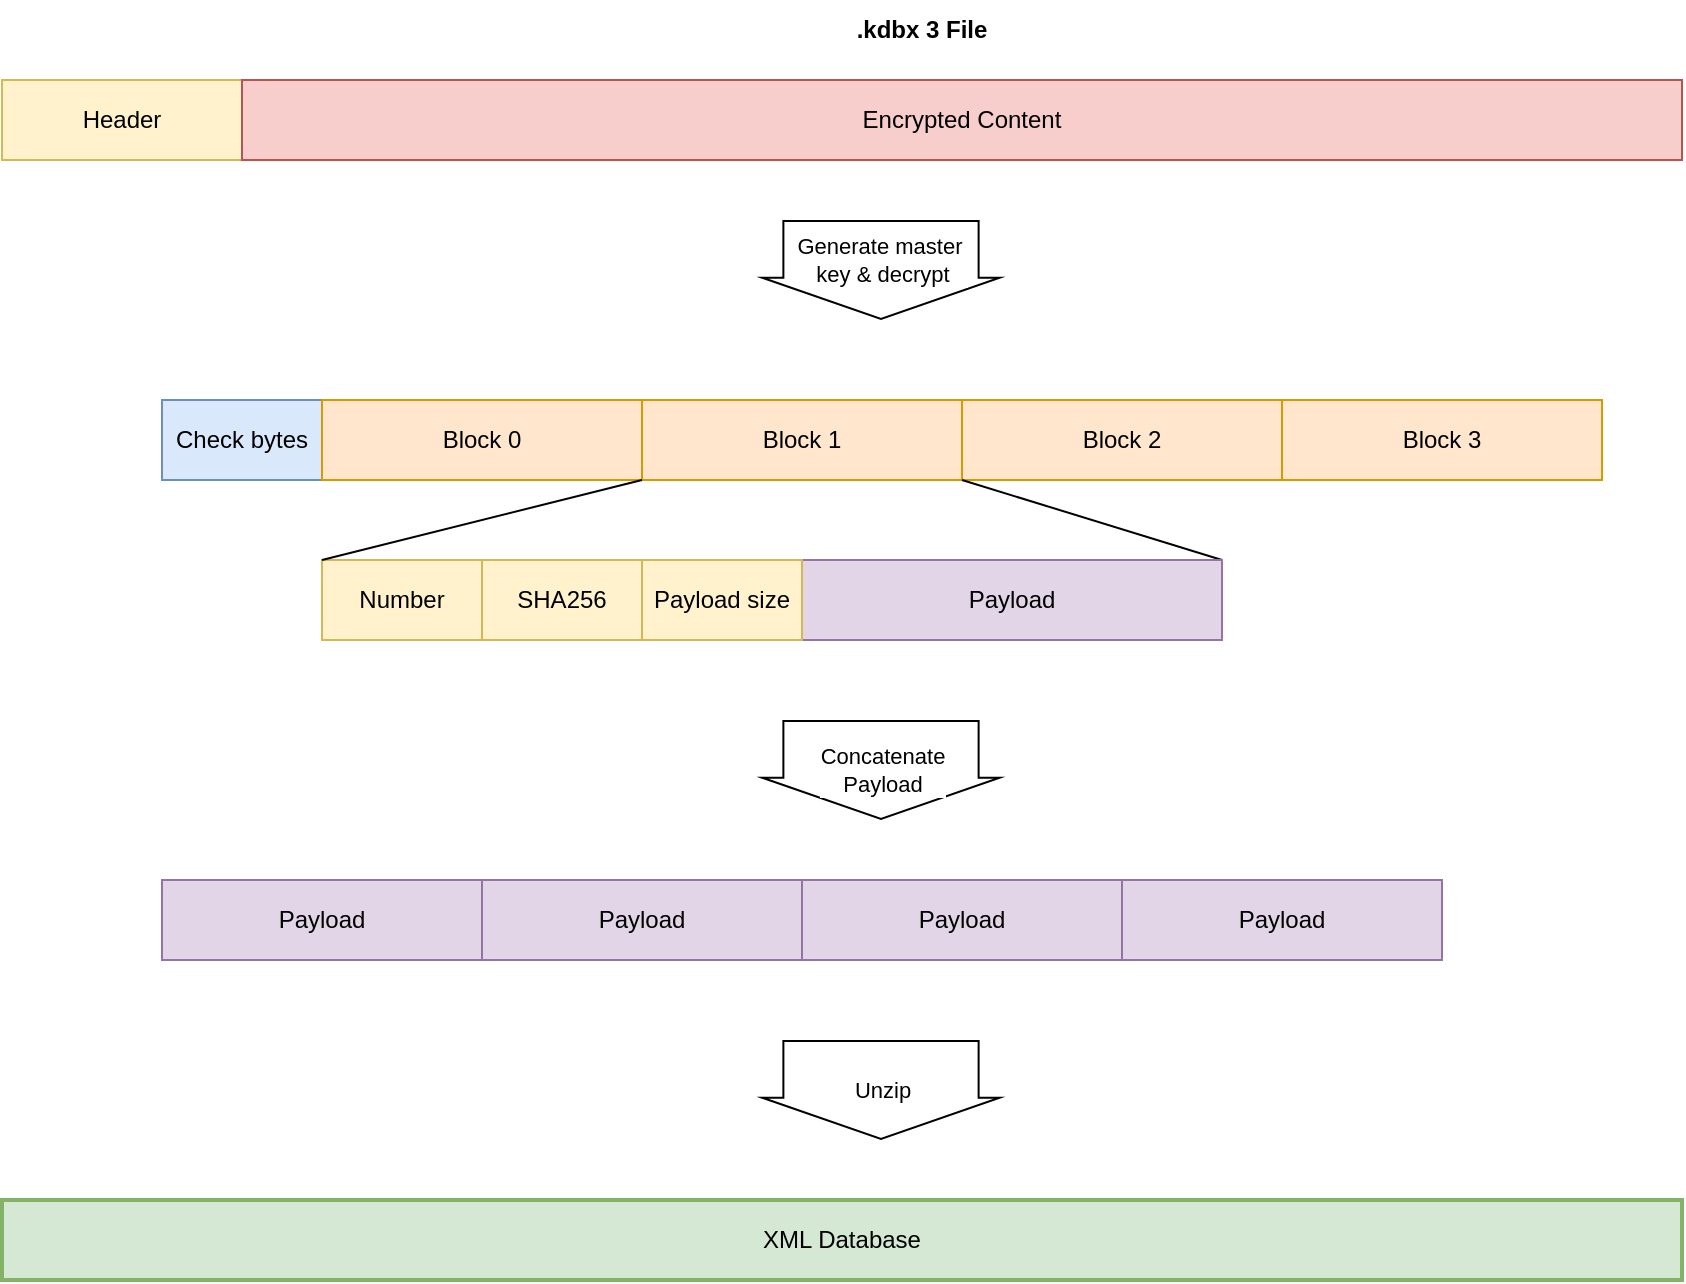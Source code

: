 <mxfile version="16.5.1" type="device" pages="5"><diagram id="0JsFRzgVrKzhaRmhn82-" name="file 3"><mxGraphModel dx="1102" dy="865" grid="1" gridSize="10" guides="1" tooltips="1" connect="1" arrows="1" fold="1" page="1" pageScale="1" pageWidth="827" pageHeight="1169" math="0" shadow="0"><root><mxCell id="0"/><mxCell id="1" parent="0"/><mxCell id="n_-IJVLwUz-QztAPBFZs-1" value="Header" style="rounded=0;whiteSpace=wrap;html=1;fillColor=#fff2cc;strokeColor=#d6b656;" parent="1" vertex="1"><mxGeometry x="80" y="160" width="120" height="40" as="geometry"/></mxCell><mxCell id="n_-IJVLwUz-QztAPBFZs-2" value="Encrypted Content" style="rounded=0;whiteSpace=wrap;html=1;fillColor=#f8cecc;strokeColor=#b85450;" parent="1" vertex="1"><mxGeometry x="200" y="160" width="720" height="40" as="geometry"/></mxCell><mxCell id="n_-IJVLwUz-QztAPBFZs-4" value="Check bytes" style="rounded=0;whiteSpace=wrap;html=1;fillColor=#dae8fc;strokeColor=#6c8ebf;" parent="1" vertex="1"><mxGeometry x="160" y="320" width="80" height="40" as="geometry"/></mxCell><mxCell id="n_-IJVLwUz-QztAPBFZs-5" value="Block 0" style="rounded=0;whiteSpace=wrap;html=1;fillColor=#ffe6cc;strokeColor=#d79b00;" parent="1" vertex="1"><mxGeometry x="240" y="320" width="160" height="40" as="geometry"/></mxCell><mxCell id="n_-IJVLwUz-QztAPBFZs-6" value="Block 1" style="rounded=0;whiteSpace=wrap;html=1;fillColor=#ffe6cc;strokeColor=#d79b00;" parent="1" vertex="1"><mxGeometry x="400" y="320" width="160" height="40" as="geometry"/></mxCell><mxCell id="n_-IJVLwUz-QztAPBFZs-7" value="Block 2" style="rounded=0;whiteSpace=wrap;html=1;fillColor=#ffe6cc;strokeColor=#d79b00;" parent="1" vertex="1"><mxGeometry x="560" y="320" width="160" height="40" as="geometry"/></mxCell><mxCell id="n_-IJVLwUz-QztAPBFZs-8" value="Block 3" style="rounded=0;whiteSpace=wrap;html=1;fillColor=#ffe6cc;strokeColor=#d79b00;" parent="1" vertex="1"><mxGeometry x="720" y="320" width="160" height="40" as="geometry"/></mxCell><mxCell id="n_-IJVLwUz-QztAPBFZs-9" value="Number" style="rounded=0;whiteSpace=wrap;html=1;fillColor=#fff2cc;strokeColor=#d6b656;" parent="1" vertex="1"><mxGeometry x="240" y="400" width="80" height="40" as="geometry"/></mxCell><mxCell id="n_-IJVLwUz-QztAPBFZs-11" value="SHA256" style="rounded=0;whiteSpace=wrap;html=1;fillColor=#fff2cc;strokeColor=#d6b656;" parent="1" vertex="1"><mxGeometry x="320" y="400" width="80" height="40" as="geometry"/></mxCell><mxCell id="n_-IJVLwUz-QztAPBFZs-12" value="Payload" style="rounded=0;whiteSpace=wrap;html=1;fillColor=#d5e8d4;strokeColor=#82b366;" parent="1" vertex="1"><mxGeometry x="480" y="400" width="210" height="40" as="geometry"/></mxCell><mxCell id="n_-IJVLwUz-QztAPBFZs-13" value="" style="endArrow=none;html=1;rounded=0;entryX=1;entryY=1;entryDx=0;entryDy=0;exitX=0;exitY=0;exitDx=0;exitDy=0;" parent="1" source="n_-IJVLwUz-QztAPBFZs-9" target="n_-IJVLwUz-QztAPBFZs-5" edge="1"><mxGeometry width="50" height="50" relative="1" as="geometry"><mxPoint x="390" y="470" as="sourcePoint"/><mxPoint x="440" y="420" as="targetPoint"/></mxGeometry></mxCell><mxCell id="n_-IJVLwUz-QztAPBFZs-14" value="" style="endArrow=none;html=1;rounded=0;entryX=0;entryY=1;entryDx=0;entryDy=0;exitX=1;exitY=0;exitDx=0;exitDy=0;" parent="1" source="n_-IJVLwUz-QztAPBFZs-12" target="n_-IJVLwUz-QztAPBFZs-7" edge="1"><mxGeometry width="50" height="50" relative="1" as="geometry"><mxPoint x="390" y="470" as="sourcePoint"/><mxPoint x="440" y="420" as="targetPoint"/></mxGeometry></mxCell><mxCell id="n_-IJVLwUz-QztAPBFZs-16" value="Concatenate&lt;br&gt;Payload" style="shape=flexArrow;endArrow=classic;html=1;rounded=0;width=97.619;endSize=6.538;" parent="1" edge="1"><mxGeometry width="50" height="50" relative="1" as="geometry"><mxPoint x="519.5" y="480" as="sourcePoint"/><mxPoint x="519.5" y="530" as="targetPoint"/></mxGeometry></mxCell><mxCell id="n_-IJVLwUz-QztAPBFZs-17" value="Payload" style="rounded=0;whiteSpace=wrap;html=1;fillColor=#d5e8d4;strokeColor=#82b366;" parent="1" vertex="1"><mxGeometry x="160" y="560" width="160" height="40" as="geometry"/></mxCell><mxCell id="n_-IJVLwUz-QztAPBFZs-20" value="Payload" style="rounded=0;whiteSpace=wrap;html=1;fillColor=#e1d5e7;strokeColor=#9673a6;" parent="1" vertex="1"><mxGeometry x="320" y="560" width="160" height="40" as="geometry"/></mxCell><mxCell id="n_-IJVLwUz-QztAPBFZs-21" value="Payload" style="rounded=0;whiteSpace=wrap;html=1;fillColor=#e1d5e7;strokeColor=#9673a6;" parent="1" vertex="1"><mxGeometry x="480" y="560" width="160" height="40" as="geometry"/></mxCell><mxCell id="n_-IJVLwUz-QztAPBFZs-22" value="Payload" style="rounded=0;whiteSpace=wrap;html=1;fillColor=#e1d5e7;strokeColor=#9673a6;" parent="1" vertex="1"><mxGeometry x="640" y="560" width="160" height="40" as="geometry"/></mxCell><mxCell id="n_-IJVLwUz-QztAPBFZs-23" value="Unzip" style="shape=flexArrow;endArrow=classic;html=1;rounded=0;width=97.619;endSize=6.538;" parent="1" edge="1"><mxGeometry width="50" height="50" relative="1" as="geometry"><mxPoint x="519.5" y="640" as="sourcePoint"/><mxPoint x="519.5" y="690" as="targetPoint"/></mxGeometry></mxCell><mxCell id="n_-IJVLwUz-QztAPBFZs-24" value="XML Database" style="rounded=0;whiteSpace=wrap;html=1;fillColor=#d5e8d4;strokeColor=#82b366;strokeWidth=2;" parent="1" vertex="1"><mxGeometry x="80" y="720" width="840" height="40" as="geometry"/></mxCell><mxCell id="n_-IJVLwUz-QztAPBFZs-25" value="Payload" style="rounded=0;whiteSpace=wrap;html=1;fillColor=#d5e8d4;strokeColor=#82b366;" parent="1" vertex="1"><mxGeometry x="480" y="400" width="210" height="40" as="geometry"/></mxCell><mxCell id="n_-IJVLwUz-QztAPBFZs-26" value="Payload" style="rounded=0;whiteSpace=wrap;html=1;fillColor=#d5e8d4;strokeColor=#82b366;" parent="1" vertex="1"><mxGeometry x="160" y="560" width="160" height="40" as="geometry"/></mxCell><mxCell id="n_-IJVLwUz-QztAPBFZs-27" value="Payload" style="rounded=0;whiteSpace=wrap;html=1;fillColor=#e1d5e7;strokeColor=#9673a6;" parent="1" vertex="1"><mxGeometry x="480" y="400" width="210" height="40" as="geometry"/></mxCell><mxCell id="n_-IJVLwUz-QztAPBFZs-28" value="Payload" style="rounded=0;whiteSpace=wrap;html=1;fillColor=#e1d5e7;strokeColor=#9673a6;" parent="1" vertex="1"><mxGeometry x="160" y="560" width="160" height="40" as="geometry"/></mxCell><mxCell id="n_-IJVLwUz-QztAPBFZs-29" value=".kdbx 3 File" style="text;html=1;strokeColor=none;fillColor=none;align=center;verticalAlign=middle;whiteSpace=wrap;rounded=0;fontStyle=1" parent="1" vertex="1"><mxGeometry x="460" y="120" width="160" height="30" as="geometry"/></mxCell><mxCell id="n_-IJVLwUz-QztAPBFZs-30" value="Payload size" style="rounded=0;whiteSpace=wrap;html=1;fillColor=#fff2cc;strokeColor=#d6b656;" parent="1" vertex="1"><mxGeometry x="400" y="400" width="80" height="40" as="geometry"/></mxCell><mxCell id="n_-IJVLwUz-QztAPBFZs-31" value="Generate master&amp;nbsp;&lt;br&gt;key &amp;amp; decrypt" style="shape=flexArrow;endArrow=classic;html=1;rounded=0;width=97.619;endSize=6.538;" parent="1" edge="1"><mxGeometry x="-0.2" width="50" height="50" relative="1" as="geometry"><mxPoint x="519.5" y="230" as="sourcePoint"/><mxPoint x="519.5" y="280" as="targetPoint"/><mxPoint as="offset"/></mxGeometry></mxCell></root></mxGraphModel></diagram><diagram id="wscQL5ZEiPq4zEiz6c3N" name="header 3"><mxGraphModel dx="1102" dy="865" grid="1" gridSize="10" guides="1" tooltips="1" connect="1" arrows="1" fold="1" page="1" pageScale="1" pageWidth="827" pageHeight="1169" math="0" shadow="0"><root><mxCell id="0"/><mxCell id="1" parent="0"/><mxCell id="-AQHrKHvFGuk7WleFflL-1" value="Header Version 3.x" style="rounded=0;whiteSpace=wrap;html=1;fillColor=#fff2cc;strokeColor=#d6b656;" parent="1" vertex="1"><mxGeometry y="80" width="880" height="40" as="geometry"/></mxCell><mxCell id="-AQHrKHvFGuk7WleFflL-2" value="Signature 1&lt;br&gt;4 bytes" style="rounded=0;whiteSpace=wrap;html=1;fillColor=#dae8fc;strokeColor=#6c8ebf;" parent="1" vertex="1"><mxGeometry y="160" width="80" height="40" as="geometry"/></mxCell><mxCell id="-AQHrKHvFGuk7WleFflL-3" value="Signature 2&lt;br&gt;4 bytes" style="rounded=0;whiteSpace=wrap;html=1;fillColor=#dae8fc;strokeColor=#6c8ebf;" parent="1" vertex="1"><mxGeometry x="80" y="160" width="80" height="40" as="geometry"/></mxCell><mxCell id="-AQHrKHvFGuk7WleFflL-4" value="Field 0" style="rounded=0;whiteSpace=wrap;html=1;fillColor=#e1d5e7;strokeColor=#9673a6;" parent="1" vertex="1"><mxGeometry x="240" y="160" width="160" height="40" as="geometry"/></mxCell><mxCell id="-AQHrKHvFGuk7WleFflL-5" value="Field 1" style="rounded=0;whiteSpace=wrap;html=1;fillColor=#e1d5e7;strokeColor=#9673a6;" parent="1" vertex="1"><mxGeometry x="400" y="160" width="160" height="40" as="geometry"/></mxCell><mxCell id="-AQHrKHvFGuk7WleFflL-6" value="..." style="rounded=0;whiteSpace=wrap;html=1;fillColor=#e1d5e7;strokeColor=#9673a6;" parent="1" vertex="1"><mxGeometry x="560" y="160" width="160" height="40" as="geometry"/></mxCell><mxCell id="-AQHrKHvFGuk7WleFflL-7" value="Field N" style="rounded=0;whiteSpace=wrap;html=1;fillColor=#e1d5e7;strokeColor=#9673a6;" parent="1" vertex="1"><mxGeometry x="720" y="160" width="160" height="40" as="geometry"/></mxCell><mxCell id="-AQHrKHvFGuk7WleFflL-8" value="ID&lt;br&gt;1 byte" style="rounded=0;whiteSpace=wrap;html=1;fillColor=#e1d5e7;strokeColor=#9673a6;" parent="1" vertex="1"><mxGeometry x="200" y="280" width="80" height="40" as="geometry"/></mxCell><mxCell id="-AQHrKHvFGuk7WleFflL-9" value="Length&lt;br&gt;2 bytes" style="rounded=0;whiteSpace=wrap;html=1;fillColor=#e1d5e7;strokeColor=#9673a6;" parent="1" vertex="1"><mxGeometry x="280" y="280" width="160" height="40" as="geometry"/></mxCell><mxCell id="-AQHrKHvFGuk7WleFflL-10" value="Value&lt;br&gt;Length bytes" style="rounded=0;whiteSpace=wrap;html=1;fillColor=#e1d5e7;strokeColor=#9673a6;" parent="1" vertex="1"><mxGeometry x="440" y="280" width="360" height="40" as="geometry"/></mxCell><mxCell id="-AQHrKHvFGuk7WleFflL-11" value="" style="endArrow=none;html=1;rounded=0;entryX=0;entryY=1;entryDx=0;entryDy=0;exitX=0;exitY=0;exitDx=0;exitDy=0;" parent="1" source="-AQHrKHvFGuk7WleFflL-8" target="-AQHrKHvFGuk7WleFflL-5" edge="1"><mxGeometry width="50" height="50" relative="1" as="geometry"><mxPoint x="390" y="460" as="sourcePoint"/><mxPoint x="440" y="410" as="targetPoint"/></mxGeometry></mxCell><mxCell id="-AQHrKHvFGuk7WleFflL-12" value="" style="endArrow=none;html=1;rounded=0;entryX=0;entryY=1;entryDx=0;entryDy=0;exitX=1;exitY=0;exitDx=0;exitDy=0;" parent="1" source="-AQHrKHvFGuk7WleFflL-10" target="-AQHrKHvFGuk7WleFflL-6" edge="1"><mxGeometry width="50" height="50" relative="1" as="geometry"><mxPoint x="210" y="290" as="sourcePoint"/><mxPoint x="410" y="210" as="targetPoint"/></mxGeometry></mxCell><mxCell id="FAqtmfbXMmd5jLraEXWd-1" value="Version&lt;br&gt;4 bytes" style="rounded=0;whiteSpace=wrap;html=1;fillColor=#dae8fc;strokeColor=#6c8ebf;" parent="1" vertex="1"><mxGeometry x="160" y="160" width="80" height="40" as="geometry"/></mxCell></root></mxGraphModel></diagram><diagram id="VJzpGyMlobLRrvhIWmDo" name="header 4"><mxGraphModel dx="1102" dy="865" grid="1" gridSize="10" guides="1" tooltips="1" connect="1" arrows="1" fold="1" page="1" pageScale="1" pageWidth="827" pageHeight="1169" math="0" shadow="0"><root><mxCell id="gNJ3rRh33VkhQBDeP5sS-0"/><mxCell id="gNJ3rRh33VkhQBDeP5sS-1" parent="gNJ3rRh33VkhQBDeP5sS-0"/><mxCell id="vXfqQzJO34JZCazRGDob-0" value="Header Version 4.x" style="rounded=0;whiteSpace=wrap;html=1;fillColor=#fff2cc;strokeColor=#d6b656;" parent="gNJ3rRh33VkhQBDeP5sS-1" vertex="1"><mxGeometry y="400" width="880" height="40" as="geometry"/></mxCell><mxCell id="vXfqQzJO34JZCazRGDob-1" value="Signature 1&lt;br&gt;4 bytes" style="rounded=0;whiteSpace=wrap;html=1;fillColor=#dae8fc;strokeColor=#6c8ebf;" parent="gNJ3rRh33VkhQBDeP5sS-1" vertex="1"><mxGeometry y="480" width="80" height="40" as="geometry"/></mxCell><mxCell id="vXfqQzJO34JZCazRGDob-2" value="Signature 2&lt;br&gt;4 bytes" style="rounded=0;whiteSpace=wrap;html=1;fillColor=#dae8fc;strokeColor=#6c8ebf;" parent="gNJ3rRh33VkhQBDeP5sS-1" vertex="1"><mxGeometry x="80" y="480" width="80" height="40" as="geometry"/></mxCell><mxCell id="vXfqQzJO34JZCazRGDob-3" value="Field 0" style="rounded=0;whiteSpace=wrap;html=1;fillColor=#e1d5e7;strokeColor=#9673a6;" parent="gNJ3rRh33VkhQBDeP5sS-1" vertex="1"><mxGeometry x="240" y="480" width="160" height="40" as="geometry"/></mxCell><mxCell id="vXfqQzJO34JZCazRGDob-4" value="Field 1" style="rounded=0;whiteSpace=wrap;html=1;fillColor=#e1d5e7;strokeColor=#9673a6;" parent="gNJ3rRh33VkhQBDeP5sS-1" vertex="1"><mxGeometry x="400" y="480" width="160" height="40" as="geometry"/></mxCell><mxCell id="vXfqQzJO34JZCazRGDob-5" value="..." style="rounded=0;whiteSpace=wrap;html=1;fillColor=#e1d5e7;strokeColor=#9673a6;" parent="gNJ3rRh33VkhQBDeP5sS-1" vertex="1"><mxGeometry x="560" y="480" width="160" height="40" as="geometry"/></mxCell><mxCell id="vXfqQzJO34JZCazRGDob-6" value="Field N" style="rounded=0;whiteSpace=wrap;html=1;fillColor=#e1d5e7;strokeColor=#9673a6;" parent="gNJ3rRh33VkhQBDeP5sS-1" vertex="1"><mxGeometry x="720" y="480" width="160" height="40" as="geometry"/></mxCell><mxCell id="vXfqQzJO34JZCazRGDob-7" value="ID&lt;br&gt;1 byte" style="rounded=0;whiteSpace=wrap;html=1;fillColor=#e1d5e7;strokeColor=#9673a6;" parent="gNJ3rRh33VkhQBDeP5sS-1" vertex="1"><mxGeometry x="200" y="600" width="80" height="40" as="geometry"/></mxCell><mxCell id="vXfqQzJO34JZCazRGDob-8" value="Length&lt;br&gt;4 bytes" style="rounded=0;whiteSpace=wrap;html=1;fillColor=#e1d5e7;strokeColor=#9673a6;" parent="gNJ3rRh33VkhQBDeP5sS-1" vertex="1"><mxGeometry x="280" y="600" width="160" height="40" as="geometry"/></mxCell><mxCell id="vXfqQzJO34JZCazRGDob-9" value="Value&lt;br&gt;Length bytes" style="rounded=0;whiteSpace=wrap;html=1;fillColor=#e1d5e7;strokeColor=#9673a6;" parent="gNJ3rRh33VkhQBDeP5sS-1" vertex="1"><mxGeometry x="440" y="600" width="200" height="40" as="geometry"/></mxCell><mxCell id="vXfqQzJO34JZCazRGDob-10" value="" style="endArrow=none;html=1;rounded=0;entryX=0;entryY=1;entryDx=0;entryDy=0;exitX=0;exitY=0;exitDx=0;exitDy=0;" parent="gNJ3rRh33VkhQBDeP5sS-1" source="vXfqQzJO34JZCazRGDob-7" target="vXfqQzJO34JZCazRGDob-4" edge="1"><mxGeometry width="50" height="50" relative="1" as="geometry"><mxPoint x="390" y="780" as="sourcePoint"/><mxPoint x="440" y="730" as="targetPoint"/></mxGeometry></mxCell><mxCell id="vXfqQzJO34JZCazRGDob-11" value="" style="endArrow=none;html=1;rounded=0;entryX=0;entryY=1;entryDx=0;entryDy=0;exitX=1;exitY=0;exitDx=0;exitDy=0;" parent="gNJ3rRh33VkhQBDeP5sS-1" source="vXfqQzJO34JZCazRGDob-9" target="vXfqQzJO34JZCazRGDob-5" edge="1"><mxGeometry width="50" height="50" relative="1" as="geometry"><mxPoint x="210" y="610" as="sourcePoint"/><mxPoint x="410" y="530" as="targetPoint"/></mxGeometry></mxCell><mxCell id="vXfqQzJO34JZCazRGDob-12" value="Version&lt;br&gt;4 bytes" style="rounded=0;whiteSpace=wrap;html=1;fillColor=#dae8fc;strokeColor=#6c8ebf;" parent="gNJ3rRh33VkhQBDeP5sS-1" vertex="1"><mxGeometry x="160" y="480" width="80" height="40" as="geometry"/></mxCell><mxCell id="vXfqQzJO34JZCazRGDob-13" value="Header SHA256 hash" style="rounded=0;whiteSpace=wrap;html=1;fillColor=#e1d5e7;strokeColor=#9673a6;" parent="gNJ3rRh33VkhQBDeP5sS-1" vertex="1"><mxGeometry x="880" y="480" width="80" height="40" as="geometry"/></mxCell><mxCell id="vXfqQzJO34JZCazRGDob-14" value="Header HMAC SHA256 hash" style="rounded=0;whiteSpace=wrap;html=1;fillColor=#e1d5e7;strokeColor=#9673a6;" parent="gNJ3rRh33VkhQBDeP5sS-1" vertex="1"><mxGeometry x="960" y="480" width="80" height="40" as="geometry"/></mxCell><mxCell id="NeK0eUXXvFGjjC7mrZql-1" value="ID=&lt;b&gt;0x0b&lt;/b&gt;&lt;br&gt;1 byte" style="rounded=0;whiteSpace=wrap;html=1;fillColor=#e1d5e7;strokeColor=#9673a6;" parent="gNJ3rRh33VkhQBDeP5sS-1" vertex="1"><mxGeometry x="610" y="740" width="80" height="40" as="geometry"/></mxCell><mxCell id="NeK0eUXXvFGjjC7mrZql-2" value="Length&lt;br&gt;4 bytes" style="rounded=0;whiteSpace=wrap;html=1;fillColor=#e1d5e7;strokeColor=#9673a6;" parent="gNJ3rRh33VkhQBDeP5sS-1" vertex="1"><mxGeometry x="690" y="740" width="160" height="40" as="geometry"/></mxCell><mxCell id="NeK0eUXXvFGjjC7mrZql-3" value="Value = Variant Dictionary (Length bytes)" style="rounded=0;whiteSpace=wrap;html=1;fillColor=#e1d5e7;strokeColor=#9673a6;" parent="gNJ3rRh33VkhQBDeP5sS-1" vertex="1"><mxGeometry x="850" y="740" width="440" height="20" as="geometry"/></mxCell><mxCell id="NeK0eUXXvFGjjC7mrZql-4" value="" style="endArrow=none;html=1;rounded=0;entryX=0;entryY=1;entryDx=0;entryDy=0;exitX=0;exitY=0;exitDx=0;exitDy=0;" parent="gNJ3rRh33VkhQBDeP5sS-1" source="NeK0eUXXvFGjjC7mrZql-1" target="vXfqQzJO34JZCazRGDob-6" edge="1"><mxGeometry width="50" height="50" relative="1" as="geometry"><mxPoint x="720" y="770" as="sourcePoint"/><mxPoint x="770" y="720" as="targetPoint"/></mxGeometry></mxCell><mxCell id="NeK0eUXXvFGjjC7mrZql-5" value="" style="endArrow=none;html=1;rounded=0;entryX=1;entryY=1;entryDx=0;entryDy=0;exitX=1;exitY=0;exitDx=0;exitDy=0;" parent="gNJ3rRh33VkhQBDeP5sS-1" source="NeK0eUXXvFGjjC7mrZql-3" target="vXfqQzJO34JZCazRGDob-6" edge="1"><mxGeometry width="50" height="50" relative="1" as="geometry"><mxPoint x="620" y="750" as="sourcePoint"/><mxPoint x="730" y="530" as="targetPoint"/></mxGeometry></mxCell><mxCell id="NeK0eUXXvFGjjC7mrZql-6" value="Variant" style="rounded=0;whiteSpace=wrap;html=1;fillColor=#dae8fc;strokeColor=#6c8ebf;" parent="gNJ3rRh33VkhQBDeP5sS-1" vertex="1"><mxGeometry x="850" y="760" width="110" height="20" as="geometry"/></mxCell><mxCell id="NeK0eUXXvFGjjC7mrZql-7" value="Variant" style="rounded=0;whiteSpace=wrap;html=1;fillColor=#dae8fc;strokeColor=#6c8ebf;" parent="gNJ3rRh33VkhQBDeP5sS-1" vertex="1"><mxGeometry x="960" y="760" width="110" height="20" as="geometry"/></mxCell><mxCell id="NeK0eUXXvFGjjC7mrZql-8" value="Variant" style="rounded=0;whiteSpace=wrap;html=1;fillColor=#dae8fc;strokeColor=#6c8ebf;" parent="gNJ3rRh33VkhQBDeP5sS-1" vertex="1"><mxGeometry x="1070" y="760" width="110" height="20" as="geometry"/></mxCell><mxCell id="NeK0eUXXvFGjjC7mrZql-9" value="Variant" style="rounded=0;whiteSpace=wrap;html=1;fillColor=#dae8fc;strokeColor=#6c8ebf;" parent="gNJ3rRh33VkhQBDeP5sS-1" vertex="1"><mxGeometry x="1180" y="760" width="110" height="20" as="geometry"/></mxCell><mxCell id="NeK0eUXXvFGjjC7mrZql-10" value="Name Length&lt;br&gt;(4 bytes)" style="rounded=0;whiteSpace=wrap;html=1;fillColor=#dae8fc;strokeColor=#6c8ebf;" parent="gNJ3rRh33VkhQBDeP5sS-1" vertex="1"><mxGeometry x="720" y="840" width="120" height="40" as="geometry"/></mxCell><mxCell id="NeK0eUXXvFGjjC7mrZql-11" value="Type&lt;br&gt;(1 byte)" style="rounded=0;whiteSpace=wrap;html=1;fillColor=#dae8fc;strokeColor=#6c8ebf;" parent="gNJ3rRh33VkhQBDeP5sS-1" vertex="1"><mxGeometry x="640" y="840" width="80" height="40" as="geometry"/></mxCell><mxCell id="NeK0eUXXvFGjjC7mrZql-12" value="Name&lt;br&gt;(Name Length bytes)" style="rounded=0;whiteSpace=wrap;html=1;fillColor=#dae8fc;strokeColor=#6c8ebf;" parent="gNJ3rRh33VkhQBDeP5sS-1" vertex="1"><mxGeometry x="840" y="840" width="160" height="40" as="geometry"/></mxCell><mxCell id="NeK0eUXXvFGjjC7mrZql-13" value="Value Length&lt;br&gt;(4 bytes)" style="rounded=0;whiteSpace=wrap;html=1;fillColor=#dae8fc;strokeColor=#6c8ebf;" parent="gNJ3rRh33VkhQBDeP5sS-1" vertex="1"><mxGeometry x="1000" y="840" width="120" height="40" as="geometry"/></mxCell><mxCell id="NeK0eUXXvFGjjC7mrZql-14" value="Value&lt;br&gt;(Value Length bytes)" style="rounded=0;whiteSpace=wrap;html=1;fillColor=#dae8fc;strokeColor=#6c8ebf;" parent="gNJ3rRh33VkhQBDeP5sS-1" vertex="1"><mxGeometry x="1120" y="840" width="160" height="40" as="geometry"/></mxCell><mxCell id="NeK0eUXXvFGjjC7mrZql-15" value="" style="endArrow=none;html=1;rounded=0;entryX=0;entryY=1;entryDx=0;entryDy=0;exitX=0;exitY=0;exitDx=0;exitDy=0;" parent="gNJ3rRh33VkhQBDeP5sS-1" source="NeK0eUXXvFGjjC7mrZql-11" target="NeK0eUXXvFGjjC7mrZql-6" edge="1"><mxGeometry width="50" height="50" relative="1" as="geometry"><mxPoint x="310" y="950" as="sourcePoint"/><mxPoint x="360" y="900" as="targetPoint"/></mxGeometry></mxCell><mxCell id="NeK0eUXXvFGjjC7mrZql-16" value="" style="endArrow=none;html=1;rounded=0;entryX=0;entryY=1;entryDx=0;entryDy=0;" parent="gNJ3rRh33VkhQBDeP5sS-1" target="NeK0eUXXvFGjjC7mrZql-7" edge="1"><mxGeometry width="50" height="50" relative="1" as="geometry"><mxPoint x="1280" y="840" as="sourcePoint"/><mxPoint x="860" y="790" as="targetPoint"/></mxGeometry></mxCell></root></mxGraphModel></diagram><diagram id="rerS32aFRKp9J7KH0i-t" name="keygeneration"><mxGraphModel dx="918" dy="721" grid="1" gridSize="10" guides="1" tooltips="1" connect="1" arrows="1" fold="1" page="1" pageScale="1" pageWidth="827" pageHeight="1169" math="0" shadow="0"><root><mxCell id="0"/><mxCell id="1" parent="0"/><mxCell id="H8lkkEq9nwsH2t7ZkyLg-16" value="" style="edgeStyle=orthogonalEdgeStyle;rounded=0;orthogonalLoop=1;jettySize=auto;html=1;" parent="1" source="H8lkkEq9nwsH2t7ZkyLg-1" target="H8lkkEq9nwsH2t7ZkyLg-4" edge="1"><mxGeometry relative="1" as="geometry"/></mxCell><mxCell id="H8lkkEq9nwsH2t7ZkyLg-1" value="Master Password" style="rounded=0;whiteSpace=wrap;html=1;fillColor=#ffe6cc;strokeColor=#d79b00;" parent="1" vertex="1"><mxGeometry x="160" y="110" width="80" height="40" as="geometry"/></mxCell><mxCell id="H8lkkEq9nwsH2t7ZkyLg-17" value="" style="edgeStyle=orthogonalEdgeStyle;rounded=0;orthogonalLoop=1;jettySize=auto;html=1;" parent="1" source="H8lkkEq9nwsH2t7ZkyLg-2" target="H8lkkEq9nwsH2t7ZkyLg-5" edge="1"><mxGeometry relative="1" as="geometry"/></mxCell><mxCell id="H8lkkEq9nwsH2t7ZkyLg-2" value="Key from keyfile" style="rounded=0;whiteSpace=wrap;html=1;fillColor=#ffe6cc;strokeColor=#d79b00;" parent="1" vertex="1"><mxGeometry x="280" y="110" width="80" height="40" as="geometry"/></mxCell><mxCell id="H8lkkEq9nwsH2t7ZkyLg-18" value="" style="edgeStyle=orthogonalEdgeStyle;rounded=0;orthogonalLoop=1;jettySize=auto;html=1;entryX=0.25;entryY=0;entryDx=0;entryDy=0;" parent="1" source="H8lkkEq9nwsH2t7ZkyLg-4" target="H8lkkEq9nwsH2t7ZkyLg-6" edge="1"><mxGeometry relative="1" as="geometry"/></mxCell><mxCell id="H8lkkEq9nwsH2t7ZkyLg-4" value="SHA 256" style="rounded=1;whiteSpace=wrap;html=1;" parent="1" vertex="1"><mxGeometry x="160" y="170" width="80" height="40" as="geometry"/></mxCell><mxCell id="H8lkkEq9nwsH2t7ZkyLg-19" value="" style="edgeStyle=orthogonalEdgeStyle;rounded=0;orthogonalLoop=1;jettySize=auto;html=1;entryX=0.75;entryY=0;entryDx=0;entryDy=0;" parent="1" source="H8lkkEq9nwsH2t7ZkyLg-5" target="H8lkkEq9nwsH2t7ZkyLg-6" edge="1"><mxGeometry relative="1" as="geometry"/></mxCell><mxCell id="H8lkkEq9nwsH2t7ZkyLg-5" value="SHA 256" style="rounded=1;whiteSpace=wrap;html=1;" parent="1" vertex="1"><mxGeometry x="280" y="170" width="80" height="40" as="geometry"/></mxCell><mxCell id="H8lkkEq9nwsH2t7ZkyLg-20" value="" style="edgeStyle=orthogonalEdgeStyle;rounded=0;orthogonalLoop=1;jettySize=auto;html=1;" parent="1" source="H8lkkEq9nwsH2t7ZkyLg-6" target="H8lkkEq9nwsH2t7ZkyLg-7" edge="1"><mxGeometry relative="1" as="geometry"/></mxCell><mxCell id="H8lkkEq9nwsH2t7ZkyLg-6" value="Concat" style="rounded=1;whiteSpace=wrap;html=1;" parent="1" vertex="1"><mxGeometry x="220" y="240" width="80" height="40" as="geometry"/></mxCell><mxCell id="H8lkkEq9nwsH2t7ZkyLg-21" value="" style="edgeStyle=orthogonalEdgeStyle;rounded=0;orthogonalLoop=1;jettySize=auto;html=1;" parent="1" source="H8lkkEq9nwsH2t7ZkyLg-7" target="H8lkkEq9nwsH2t7ZkyLg-10" edge="1"><mxGeometry relative="1" as="geometry"/></mxCell><mxCell id="H8lkkEq9nwsH2t7ZkyLg-7" value="SHA 256" style="rounded=1;whiteSpace=wrap;html=1;" parent="1" vertex="1"><mxGeometry x="220" y="300" width="80" height="40" as="geometry"/></mxCell><mxCell id="H8lkkEq9nwsH2t7ZkyLg-25" value="" style="edgeStyle=orthogonalEdgeStyle;rounded=0;orthogonalLoop=1;jettySize=auto;html=1;" parent="1" source="H8lkkEq9nwsH2t7ZkyLg-8" target="H8lkkEq9nwsH2t7ZkyLg-11" edge="1"><mxGeometry relative="1" as="geometry"/></mxCell><mxCell id="H8lkkEq9nwsH2t7ZkyLg-8" value="Transform seed (32 byte)" style="rounded=0;whiteSpace=wrap;html=1;fillColor=#e1d5e7;strokeColor=#9673a6;" parent="1" vertex="1"><mxGeometry x="100" y="420" width="80" height="40" as="geometry"/></mxCell><mxCell id="H8lkkEq9nwsH2t7ZkyLg-27" value="" style="edgeStyle=orthogonalEdgeStyle;rounded=0;orthogonalLoop=1;jettySize=auto;html=1;" parent="1" source="H8lkkEq9nwsH2t7ZkyLg-9" target="H8lkkEq9nwsH2t7ZkyLg-26" edge="1"><mxGeometry relative="1" as="geometry"><mxPoint x="570" y="390" as="sourcePoint"/></mxGeometry></mxCell><mxCell id="H8lkkEq9nwsH2t7ZkyLg-9" value="Master seed&lt;br&gt;(32 byte)" style="rounded=0;whiteSpace=wrap;html=1;fillColor=#e1d5e7;strokeColor=#9673a6;" parent="1" vertex="1"><mxGeometry x="610" y="330" width="80" height="40" as="geometry"/></mxCell><mxCell id="H8lkkEq9nwsH2t7ZkyLg-22" value="" style="edgeStyle=orthogonalEdgeStyle;rounded=0;orthogonalLoop=1;jettySize=auto;html=1;" parent="1" source="H8lkkEq9nwsH2t7ZkyLg-10" target="H8lkkEq9nwsH2t7ZkyLg-11" edge="1"><mxGeometry relative="1" as="geometry"/></mxCell><mxCell id="H8lkkEq9nwsH2t7ZkyLg-10" value="composite key" style="rounded=0;whiteSpace=wrap;html=1;" parent="1" vertex="1"><mxGeometry x="220" y="360" width="80" height="40" as="geometry"/></mxCell><mxCell id="H8lkkEq9nwsH2t7ZkyLg-23" value="" style="edgeStyle=orthogonalEdgeStyle;rounded=0;orthogonalLoop=1;jettySize=auto;html=1;" parent="1" source="H8lkkEq9nwsH2t7ZkyLg-11" target="H8lkkEq9nwsH2t7ZkyLg-12" edge="1"><mxGeometry relative="1" as="geometry"/></mxCell><mxCell id="H8lkkEq9nwsH2t7ZkyLg-11" value="AES/ECB&lt;br&gt;&lt;b&gt;Encrypt&lt;/b&gt;" style="rounded=1;whiteSpace=wrap;html=1;fillColor=#dae8fc;strokeColor=#6c8ebf;" parent="1" vertex="1"><mxGeometry x="220" y="420" width="80" height="40" as="geometry"/></mxCell><mxCell id="H8lkkEq9nwsH2t7ZkyLg-24" value="" style="edgeStyle=orthogonalEdgeStyle;rounded=0;orthogonalLoop=1;jettySize=auto;html=1;" parent="1" source="H8lkkEq9nwsH2t7ZkyLg-12" target="H8lkkEq9nwsH2t7ZkyLg-13" edge="1"><mxGeometry relative="1" as="geometry"/></mxCell><mxCell id="H8lkkEq9nwsH2t7ZkyLg-12" value="Transformed key" style="rounded=0;whiteSpace=wrap;html=1;" parent="1" vertex="1"><mxGeometry x="220" y="480" width="80" height="40" as="geometry"/></mxCell><mxCell id="H8lkkEq9nwsH2t7ZkyLg-28" value="" style="edgeStyle=orthogonalEdgeStyle;rounded=0;orthogonalLoop=1;jettySize=auto;html=1;" parent="1" source="zmsb3c4bpEQqTdzdB7Kf-1" target="H8lkkEq9nwsH2t7ZkyLg-26" edge="1"><mxGeometry relative="1" as="geometry"><mxPoint x="260" y="680" as="sourcePoint"/><Array as="points"><mxPoint x="560" y="630"/><mxPoint x="560" y="440"/></Array></mxGeometry></mxCell><mxCell id="H8lkkEq9nwsH2t7ZkyLg-13" value="SHA 256" style="rounded=1;whiteSpace=wrap;html=1;fillColor=#dae8fc;strokeColor=#6c8ebf;" parent="1" vertex="1"><mxGeometry x="220" y="545" width="80" height="40" as="geometry"/></mxCell><mxCell id="H8lkkEq9nwsH2t7ZkyLg-14" value="" style="endArrow=classic;html=1;rounded=0;" parent="1" source="H8lkkEq9nwsH2t7ZkyLg-12" target="H8lkkEq9nwsH2t7ZkyLg-10" edge="1"><mxGeometry width="50" height="50" relative="1" as="geometry"><mxPoint x="320" y="490" as="sourcePoint"/><mxPoint x="370" y="440" as="targetPoint"/><Array as="points"><mxPoint x="350" y="500"/><mxPoint x="350" y="380"/></Array></mxGeometry></mxCell><mxCell id="8UoagITZLXnZzVk7KgYr-4" value="" style="edgeStyle=orthogonalEdgeStyle;rounded=0;orthogonalLoop=1;jettySize=auto;html=1;" parent="1" source="H8lkkEq9nwsH2t7ZkyLg-26" target="8UoagITZLXnZzVk7KgYr-3" edge="1"><mxGeometry relative="1" as="geometry"/></mxCell><mxCell id="H8lkkEq9nwsH2t7ZkyLg-26" value="Concat" style="rounded=1;whiteSpace=wrap;html=1;fillColor=#dae8fc;strokeColor=#6c8ebf;" parent="1" vertex="1"><mxGeometry x="610" y="410" width="80" height="40" as="geometry"/></mxCell><mxCell id="H8lkkEq9nwsH2t7ZkyLg-33" value="" style="edgeStyle=orthogonalEdgeStyle;rounded=0;orthogonalLoop=1;jettySize=auto;html=1;" parent="1" source="H8lkkEq9nwsH2t7ZkyLg-29" target="H8lkkEq9nwsH2t7ZkyLg-32" edge="1"><mxGeometry relative="1" as="geometry"/></mxCell><mxCell id="H8lkkEq9nwsH2t7ZkyLg-29" value="SHA 256" style="rounded=1;whiteSpace=wrap;html=1;fillColor=#dae8fc;strokeColor=#6c8ebf;" parent="1" vertex="1"><mxGeometry x="610" y="540" width="80" height="40" as="geometry"/></mxCell><mxCell id="H8lkkEq9nwsH2t7ZkyLg-32" value="Master Key&lt;br&gt;(32 bytes)" style="rounded=0;whiteSpace=wrap;html=1;fillColor=#d5e8d4;strokeColor=#82b366;strokeWidth=3;fontStyle=1" parent="1" vertex="1"><mxGeometry x="610" y="610" width="80" height="40" as="geometry"/></mxCell><mxCell id="H8lkkEq9nwsH2t7ZkyLg-34" value="SHA 256" style="rounded=1;whiteSpace=wrap;html=1;fillColor=#dae8fc;strokeColor=#6c8ebf;" parent="1" vertex="1"><mxGeometry x="160" y="170" width="80" height="40" as="geometry"/></mxCell><mxCell id="H8lkkEq9nwsH2t7ZkyLg-35" value="SHA 256" style="rounded=1;whiteSpace=wrap;html=1;fillColor=#dae8fc;strokeColor=#6c8ebf;" parent="1" vertex="1"><mxGeometry x="280" y="170" width="80" height="40" as="geometry"/></mxCell><mxCell id="H8lkkEq9nwsH2t7ZkyLg-36" value="Concat" style="rounded=1;whiteSpace=wrap;html=1;fillColor=#dae8fc;strokeColor=#6c8ebf;" parent="1" vertex="1"><mxGeometry x="220" y="240" width="80" height="40" as="geometry"/></mxCell><mxCell id="H8lkkEq9nwsH2t7ZkyLg-37" value="SHA 256" style="rounded=1;whiteSpace=wrap;html=1;fillColor=#dae8fc;strokeColor=#6c8ebf;" parent="1" vertex="1"><mxGeometry x="220" y="300" width="80" height="40" as="geometry"/></mxCell><mxCell id="H8lkkEq9nwsH2t7ZkyLg-38" value="Encryption Rounds" style="rounded=0;whiteSpace=wrap;html=1;fillColor=#e1d5e7;strokeColor=#9673a6;" parent="1" vertex="1"><mxGeometry x="360" y="420" width="80" height="40" as="geometry"/></mxCell><mxCell id="8UoagITZLXnZzVk7KgYr-1" value="composite key&lt;br&gt;(32 byte)" style="rounded=0;whiteSpace=wrap;html=1;fillColor=#d5e8d4;strokeColor=#82b366;" parent="1" vertex="1"><mxGeometry x="220" y="360" width="80" height="40" as="geometry"/></mxCell><mxCell id="8UoagITZLXnZzVk7KgYr-2" value="Transformed key (32 bytes)" style="rounded=0;whiteSpace=wrap;html=1;fillColor=#d5e8d4;strokeColor=#82b366;" parent="1" vertex="1"><mxGeometry x="220" y="480" width="80" height="40" as="geometry"/></mxCell><mxCell id="8UoagITZLXnZzVk7KgYr-6" value="" style="edgeStyle=orthogonalEdgeStyle;rounded=0;orthogonalLoop=1;jettySize=auto;html=1;" parent="1" source="8UoagITZLXnZzVk7KgYr-3" target="H8lkkEq9nwsH2t7ZkyLg-29" edge="1"><mxGeometry relative="1" as="geometry"><Array as="points"><mxPoint x="650" y="540"/><mxPoint x="650" y="540"/></Array></mxGeometry></mxCell><mxCell id="8UoagITZLXnZzVk7KgYr-3" value="Transformed key (64 bytes)" style="rounded=0;whiteSpace=wrap;html=1;fillColor=#d5e8d4;strokeColor=#82b366;strokeWidth=1;" parent="1" vertex="1"><mxGeometry x="610" y="470" width="80" height="40" as="geometry"/></mxCell><mxCell id="zmsb3c4bpEQqTdzdB7Kf-1" value="Transformed key (32 bytes)" style="rounded=0;whiteSpace=wrap;html=1;fillColor=#d5e8d4;strokeColor=#82b366;fontStyle=1;strokeWidth=3;" vertex="1" parent="1"><mxGeometry x="210" y="610" width="100" height="40" as="geometry"/></mxCell><mxCell id="zmsb3c4bpEQqTdzdB7Kf-2" value="" style="edgeStyle=orthogonalEdgeStyle;rounded=0;orthogonalLoop=1;jettySize=auto;html=1;" edge="1" parent="1" source="H8lkkEq9nwsH2t7ZkyLg-13" target="zmsb3c4bpEQqTdzdB7Kf-1"><mxGeometry relative="1" as="geometry"><mxPoint x="270" y="530" as="sourcePoint"/><mxPoint x="270" y="555" as="targetPoint"/><Array as="points"><mxPoint x="260" y="590"/><mxPoint x="260" y="590"/></Array></mxGeometry></mxCell></root></mxGraphModel></diagram><diagram id="p296wWBvnhxNAI_JbRU8" name="file 4"><mxGraphModel dx="1296" dy="1018" grid="1" gridSize="10" guides="1" tooltips="1" connect="1" arrows="1" fold="1" page="1" pageScale="1" pageWidth="827" pageHeight="1169" math="0" shadow="0"><root><mxCell id="7ERTeAPIBY0fHQMJdGUR-0"/><mxCell id="7ERTeAPIBY0fHQMJdGUR-1" parent="7ERTeAPIBY0fHQMJdGUR-0"/><mxCell id="XCKEqQ0fLlXbLpt1lgfK-0" value="Header" style="rounded=0;whiteSpace=wrap;html=1;fillColor=#fff2cc;strokeColor=#d6b656;" vertex="1" parent="7ERTeAPIBY0fHQMJdGUR-1"><mxGeometry x="80" y="160" width="120" height="40" as="geometry"/></mxCell><mxCell id="XCKEqQ0fLlXbLpt1lgfK-8" value="HMAC SHA256" style="rounded=0;whiteSpace=wrap;html=1;fillColor=#fff2cc;strokeColor=#d6b656;" vertex="1" parent="7ERTeAPIBY0fHQMJdGUR-1"><mxGeometry x="600" y="240" width="80" height="40" as="geometry"/></mxCell><mxCell id="XCKEqQ0fLlXbLpt1lgfK-9" value="Payload" style="rounded=0;whiteSpace=wrap;html=1;fillColor=#d5e8d4;strokeColor=#82b366;" vertex="1" parent="7ERTeAPIBY0fHQMJdGUR-1"><mxGeometry x="760" y="240" width="210" height="40" as="geometry"/></mxCell><mxCell id="XCKEqQ0fLlXbLpt1lgfK-10" value="" style="endArrow=none;html=1;rounded=0;entryX=0;entryY=1;entryDx=0;entryDy=0;exitX=0;exitY=0;exitDx=0;exitDy=0;" edge="1" parent="7ERTeAPIBY0fHQMJdGUR-1" source="XCKEqQ0fLlXbLpt1lgfK-8" target="XCKEqQ0fLlXbLpt1lgfK-28"><mxGeometry width="50" height="50" relative="1" as="geometry"><mxPoint x="520" y="240" as="sourcePoint"/><mxPoint x="680" y="200" as="targetPoint"/></mxGeometry></mxCell><mxCell id="XCKEqQ0fLlXbLpt1lgfK-11" value="" style="endArrow=none;html=1;rounded=0;entryX=-0.02;entryY=0.95;entryDx=0;entryDy=0;exitX=1;exitY=0;exitDx=0;exitDy=0;entryPerimeter=0;" edge="1" parent="7ERTeAPIBY0fHQMJdGUR-1" source="XCKEqQ0fLlXbLpt1lgfK-21" target="XCKEqQ0fLlXbLpt1lgfK-29"><mxGeometry width="50" height="50" relative="1" as="geometry"><mxPoint x="670" y="310" as="sourcePoint"/><mxPoint x="840" y="200" as="targetPoint"/></mxGeometry></mxCell><mxCell id="XCKEqQ0fLlXbLpt1lgfK-12" value="Validate &amp;amp;&lt;br&gt;Concatenate&lt;br&gt;Payload" style="shape=flexArrow;endArrow=classic;html=1;rounded=0;width=97.619;endSize=6.538;" edge="1" parent="7ERTeAPIBY0fHQMJdGUR-1"><mxGeometry width="50" height="50" relative="1" as="geometry"><mxPoint x="520" y="300" as="sourcePoint"/><mxPoint x="520" y="370" as="targetPoint"/></mxGeometry></mxCell><mxCell id="XCKEqQ0fLlXbLpt1lgfK-17" value="Unzip" style="shape=flexArrow;endArrow=classic;html=1;rounded=0;width=97.619;endSize=6.538;" edge="1" parent="7ERTeAPIBY0fHQMJdGUR-1"><mxGeometry width="50" height="50" relative="1" as="geometry"><mxPoint x="520" y="600" as="sourcePoint"/><mxPoint x="520" y="650" as="targetPoint"/></mxGeometry></mxCell><mxCell id="XCKEqQ0fLlXbLpt1lgfK-18" value="XML Database" style="rounded=0;whiteSpace=wrap;html=1;fillColor=#d5e8d4;strokeColor=#82b366;strokeWidth=2;" vertex="1" parent="7ERTeAPIBY0fHQMJdGUR-1"><mxGeometry x="100" y="670" width="840" height="40" as="geometry"/></mxCell><mxCell id="XCKEqQ0fLlXbLpt1lgfK-19" value="Payload" style="rounded=0;whiteSpace=wrap;html=1;fillColor=#d5e8d4;strokeColor=#82b366;" vertex="1" parent="7ERTeAPIBY0fHQMJdGUR-1"><mxGeometry x="760" y="240" width="210" height="40" as="geometry"/></mxCell><mxCell id="XCKEqQ0fLlXbLpt1lgfK-21" value="Payload" style="rounded=0;whiteSpace=wrap;html=1;fillColor=#e1d5e7;strokeColor=#9673a6;" vertex="1" parent="7ERTeAPIBY0fHQMJdGUR-1"><mxGeometry x="760" y="240" width="210" height="40" as="geometry"/></mxCell><mxCell id="XCKEqQ0fLlXbLpt1lgfK-23" value=".kdbx 4 File" style="text;html=1;strokeColor=none;fillColor=none;align=center;verticalAlign=middle;whiteSpace=wrap;rounded=0;fontStyle=1" vertex="1" parent="7ERTeAPIBY0fHQMJdGUR-1"><mxGeometry x="450" y="60" width="160" height="30" as="geometry"/></mxCell><mxCell id="XCKEqQ0fLlXbLpt1lgfK-24" value="Payload size" style="rounded=0;whiteSpace=wrap;html=1;fillColor=#fff2cc;strokeColor=#d6b656;" vertex="1" parent="7ERTeAPIBY0fHQMJdGUR-1"><mxGeometry x="680" y="240" width="80" height="40" as="geometry"/></mxCell><mxCell id="XCKEqQ0fLlXbLpt1lgfK-26" value="Block 0" style="rounded=0;whiteSpace=wrap;html=1;fillColor=#f8cecc;strokeColor=#b85450;" vertex="1" parent="7ERTeAPIBY0fHQMJdGUR-1"><mxGeometry x="360" y="160" width="160" height="40" as="geometry"/></mxCell><mxCell id="XCKEqQ0fLlXbLpt1lgfK-27" value="Block 1" style="rounded=0;whiteSpace=wrap;html=1;fillColor=#f8cecc;strokeColor=#b85450;" vertex="1" parent="7ERTeAPIBY0fHQMJdGUR-1"><mxGeometry x="520" y="160" width="160" height="40" as="geometry"/></mxCell><mxCell id="XCKEqQ0fLlXbLpt1lgfK-28" value="Block 2" style="rounded=0;whiteSpace=wrap;html=1;fillColor=#f8cecc;strokeColor=#b85450;" vertex="1" parent="7ERTeAPIBY0fHQMJdGUR-1"><mxGeometry x="680" y="160" width="160" height="40" as="geometry"/></mxCell><mxCell id="XCKEqQ0fLlXbLpt1lgfK-29" value="Block 3" style="rounded=0;whiteSpace=wrap;html=1;fillColor=#f8cecc;strokeColor=#b85450;" vertex="1" parent="7ERTeAPIBY0fHQMJdGUR-1"><mxGeometry x="840" y="160" width="160" height="40" as="geometry"/></mxCell><mxCell id="XCKEqQ0fLlXbLpt1lgfK-30" value="SHA256" style="rounded=0;whiteSpace=wrap;html=1;fillColor=#fff2cc;strokeColor=#d6b656;" vertex="1" parent="7ERTeAPIBY0fHQMJdGUR-1"><mxGeometry x="200" y="160" width="80" height="40" as="geometry"/></mxCell><mxCell id="XCKEqQ0fLlXbLpt1lgfK-31" value="HMAC SHA256" style="rounded=0;whiteSpace=wrap;html=1;fillColor=#fff2cc;strokeColor=#d6b656;" vertex="1" parent="7ERTeAPIBY0fHQMJdGUR-1"><mxGeometry x="280" y="160" width="80" height="40" as="geometry"/></mxCell><mxCell id="XCKEqQ0fLlXbLpt1lgfK-32" value="Decrypted Payload" style="rounded=0;whiteSpace=wrap;html=1;fillColor=#dae8fc;strokeColor=#6c8ebf;" vertex="1" parent="7ERTeAPIBY0fHQMJdGUR-1"><mxGeometry x="200" y="520" width="640" height="40" as="geometry"/></mxCell><mxCell id="XCKEqQ0fLlXbLpt1lgfK-33" value="Generate Keys &amp;amp;&lt;br&gt;Validate header&lt;br&gt;" style="shape=flexArrow;endArrow=classic;html=1;rounded=0;width=97.619;endSize=6.538;exitX=0.439;exitY=1.078;exitDx=0;exitDy=0;exitPerimeter=0;" edge="1" parent="7ERTeAPIBY0fHQMJdGUR-1" source="XCKEqQ0fLlXbLpt1lgfK-23"><mxGeometry width="50" height="50" relative="1" as="geometry"><mxPoint x="520" y="100" as="sourcePoint"/><mxPoint x="520" y="150" as="targetPoint"/></mxGeometry></mxCell><mxCell id="XCKEqQ0fLlXbLpt1lgfK-34" value="Decrypt" style="shape=flexArrow;endArrow=classic;html=1;rounded=0;width=97.619;endSize=6.538;" edge="1" parent="7ERTeAPIBY0fHQMJdGUR-1"><mxGeometry width="50" height="50" relative="1" as="geometry"><mxPoint x="519.17" y="450" as="sourcePoint"/><mxPoint x="519.17" y="500" as="targetPoint"/></mxGeometry></mxCell><mxCell id="XCKEqQ0fLlXbLpt1lgfK-35" value="Payload" style="rounded=0;whiteSpace=wrap;html=1;fillColor=#e1d5e7;strokeColor=#9673a6;" vertex="1" parent="7ERTeAPIBY0fHQMJdGUR-1"><mxGeometry x="200" y="380" width="160" height="40" as="geometry"/></mxCell><mxCell id="XCKEqQ0fLlXbLpt1lgfK-39" value="Payload" style="rounded=0;whiteSpace=wrap;html=1;fillColor=#e1d5e7;strokeColor=#9673a6;" vertex="1" parent="7ERTeAPIBY0fHQMJdGUR-1"><mxGeometry x="360" y="380" width="160" height="40" as="geometry"/></mxCell><mxCell id="XCKEqQ0fLlXbLpt1lgfK-40" value="Payload" style="rounded=0;whiteSpace=wrap;html=1;fillColor=#e1d5e7;strokeColor=#9673a6;" vertex="1" parent="7ERTeAPIBY0fHQMJdGUR-1"><mxGeometry x="520" y="380" width="160" height="40" as="geometry"/></mxCell><mxCell id="XCKEqQ0fLlXbLpt1lgfK-41" value="Payload" style="rounded=0;whiteSpace=wrap;html=1;fillColor=#e1d5e7;strokeColor=#9673a6;" vertex="1" parent="7ERTeAPIBY0fHQMJdGUR-1"><mxGeometry x="680" y="380" width="160" height="40" as="geometry"/></mxCell></root></mxGraphModel></diagram></mxfile>